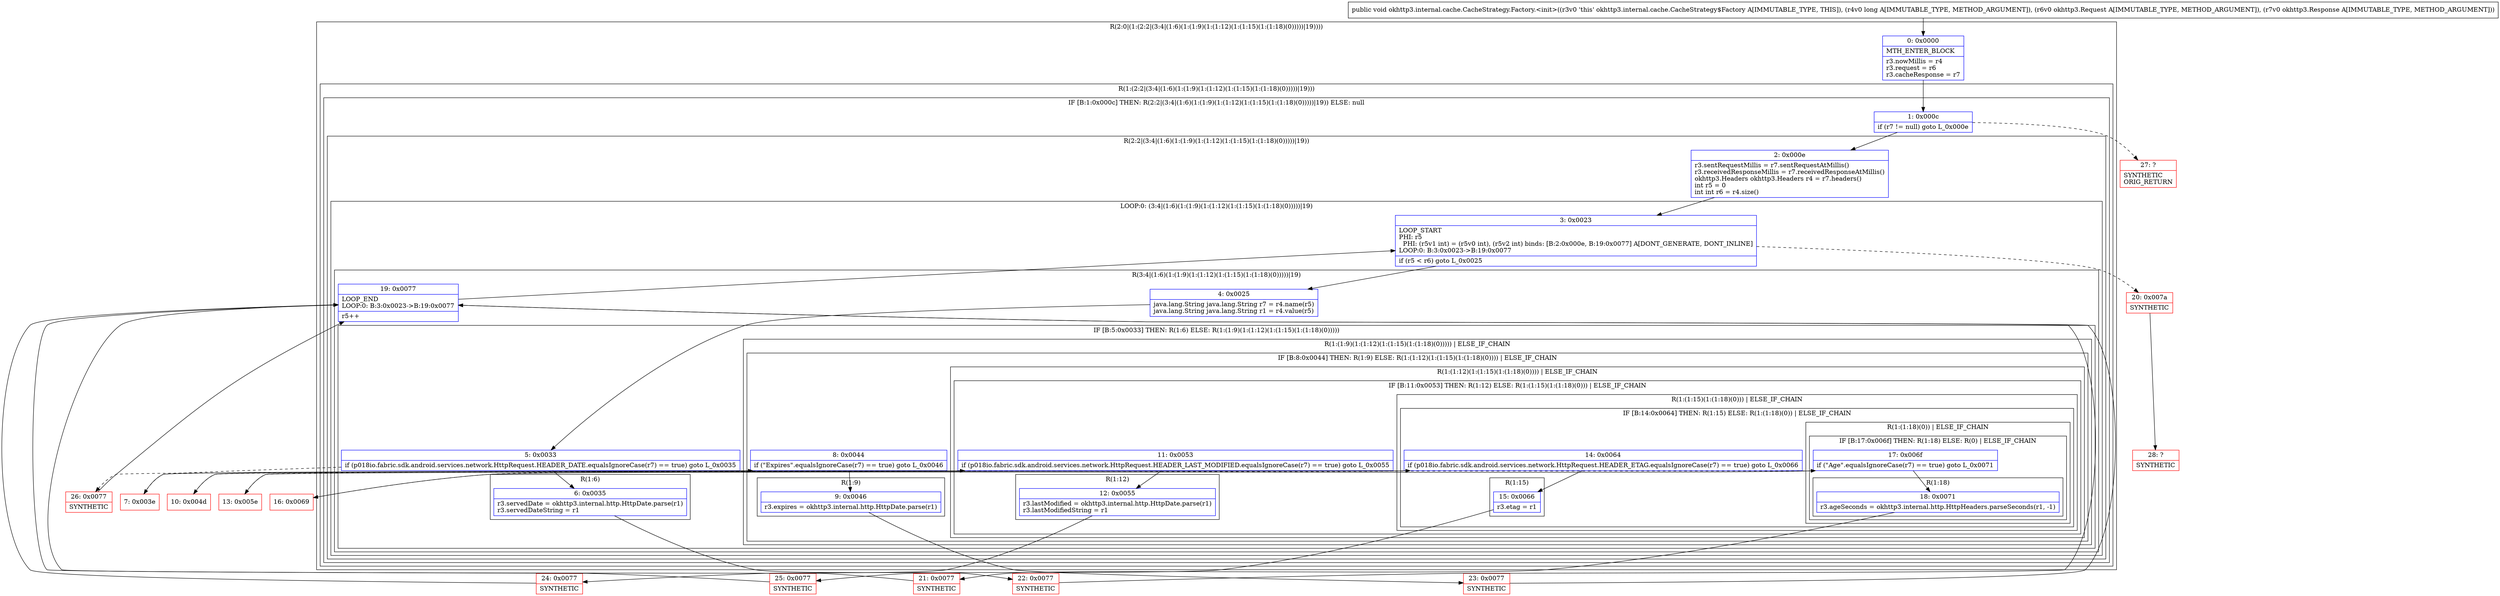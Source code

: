 digraph "CFG forokhttp3.internal.cache.CacheStrategy.Factory.\<init\>(JLokhttp3\/Request;Lokhttp3\/Response;)V" {
subgraph cluster_Region_1651413337 {
label = "R(2:0|(1:(2:2|(3:4|(1:6)(1:(1:9)(1:(1:12)(1:(1:15)(1:(1:18)(0)))))|19))))";
node [shape=record,color=blue];
Node_0 [shape=record,label="{0\:\ 0x0000|MTH_ENTER_BLOCK\l|r3.nowMillis = r4\lr3.request = r6\lr3.cacheResponse = r7\l}"];
subgraph cluster_Region_1802131776 {
label = "R(1:(2:2|(3:4|(1:6)(1:(1:9)(1:(1:12)(1:(1:15)(1:(1:18)(0)))))|19)))";
node [shape=record,color=blue];
subgraph cluster_IfRegion_299381330 {
label = "IF [B:1:0x000c] THEN: R(2:2|(3:4|(1:6)(1:(1:9)(1:(1:12)(1:(1:15)(1:(1:18)(0)))))|19)) ELSE: null";
node [shape=record,color=blue];
Node_1 [shape=record,label="{1\:\ 0x000c|if (r7 != null) goto L_0x000e\l}"];
subgraph cluster_Region_990944914 {
label = "R(2:2|(3:4|(1:6)(1:(1:9)(1:(1:12)(1:(1:15)(1:(1:18)(0)))))|19))";
node [shape=record,color=blue];
Node_2 [shape=record,label="{2\:\ 0x000e|r3.sentRequestMillis = r7.sentRequestAtMillis()\lr3.receivedResponseMillis = r7.receivedResponseAtMillis()\lokhttp3.Headers okhttp3.Headers r4 = r7.headers()\lint r5 = 0\lint int r6 = r4.size()\l}"];
subgraph cluster_LoopRegion_1472160533 {
label = "LOOP:0: (3:4|(1:6)(1:(1:9)(1:(1:12)(1:(1:15)(1:(1:18)(0)))))|19)";
node [shape=record,color=blue];
Node_3 [shape=record,label="{3\:\ 0x0023|LOOP_START\lPHI: r5 \l  PHI: (r5v1 int) = (r5v0 int), (r5v2 int) binds: [B:2:0x000e, B:19:0x0077] A[DONT_GENERATE, DONT_INLINE]\lLOOP:0: B:3:0x0023\-\>B:19:0x0077\l|if (r5 \< r6) goto L_0x0025\l}"];
subgraph cluster_Region_760036192 {
label = "R(3:4|(1:6)(1:(1:9)(1:(1:12)(1:(1:15)(1:(1:18)(0)))))|19)";
node [shape=record,color=blue];
Node_4 [shape=record,label="{4\:\ 0x0025|java.lang.String java.lang.String r7 = r4.name(r5)\ljava.lang.String java.lang.String r1 = r4.value(r5)\l}"];
subgraph cluster_IfRegion_387637477 {
label = "IF [B:5:0x0033] THEN: R(1:6) ELSE: R(1:(1:9)(1:(1:12)(1:(1:15)(1:(1:18)(0)))))";
node [shape=record,color=blue];
Node_5 [shape=record,label="{5\:\ 0x0033|if (p018io.fabric.sdk.android.services.network.HttpRequest.HEADER_DATE.equalsIgnoreCase(r7) == true) goto L_0x0035\l}"];
subgraph cluster_Region_543212001 {
label = "R(1:6)";
node [shape=record,color=blue];
Node_6 [shape=record,label="{6\:\ 0x0035|r3.servedDate = okhttp3.internal.http.HttpDate.parse(r1)\lr3.servedDateString = r1\l}"];
}
subgraph cluster_Region_2053631648 {
label = "R(1:(1:9)(1:(1:12)(1:(1:15)(1:(1:18)(0))))) | ELSE_IF_CHAIN\l";
node [shape=record,color=blue];
subgraph cluster_IfRegion_675350682 {
label = "IF [B:8:0x0044] THEN: R(1:9) ELSE: R(1:(1:12)(1:(1:15)(1:(1:18)(0)))) | ELSE_IF_CHAIN\l";
node [shape=record,color=blue];
Node_8 [shape=record,label="{8\:\ 0x0044|if (\"Expires\".equalsIgnoreCase(r7) == true) goto L_0x0046\l}"];
subgraph cluster_Region_1359263964 {
label = "R(1:9)";
node [shape=record,color=blue];
Node_9 [shape=record,label="{9\:\ 0x0046|r3.expires = okhttp3.internal.http.HttpDate.parse(r1)\l}"];
}
subgraph cluster_Region_1813335276 {
label = "R(1:(1:12)(1:(1:15)(1:(1:18)(0)))) | ELSE_IF_CHAIN\l";
node [shape=record,color=blue];
subgraph cluster_IfRegion_1813229769 {
label = "IF [B:11:0x0053] THEN: R(1:12) ELSE: R(1:(1:15)(1:(1:18)(0))) | ELSE_IF_CHAIN\l";
node [shape=record,color=blue];
Node_11 [shape=record,label="{11\:\ 0x0053|if (p018io.fabric.sdk.android.services.network.HttpRequest.HEADER_LAST_MODIFIED.equalsIgnoreCase(r7) == true) goto L_0x0055\l}"];
subgraph cluster_Region_1469472528 {
label = "R(1:12)";
node [shape=record,color=blue];
Node_12 [shape=record,label="{12\:\ 0x0055|r3.lastModified = okhttp3.internal.http.HttpDate.parse(r1)\lr3.lastModifiedString = r1\l}"];
}
subgraph cluster_Region_1426897015 {
label = "R(1:(1:15)(1:(1:18)(0))) | ELSE_IF_CHAIN\l";
node [shape=record,color=blue];
subgraph cluster_IfRegion_1075368341 {
label = "IF [B:14:0x0064] THEN: R(1:15) ELSE: R(1:(1:18)(0)) | ELSE_IF_CHAIN\l";
node [shape=record,color=blue];
Node_14 [shape=record,label="{14\:\ 0x0064|if (p018io.fabric.sdk.android.services.network.HttpRequest.HEADER_ETAG.equalsIgnoreCase(r7) == true) goto L_0x0066\l}"];
subgraph cluster_Region_2141106589 {
label = "R(1:15)";
node [shape=record,color=blue];
Node_15 [shape=record,label="{15\:\ 0x0066|r3.etag = r1\l}"];
}
subgraph cluster_Region_93735462 {
label = "R(1:(1:18)(0)) | ELSE_IF_CHAIN\l";
node [shape=record,color=blue];
subgraph cluster_IfRegion_12917947 {
label = "IF [B:17:0x006f] THEN: R(1:18) ELSE: R(0) | ELSE_IF_CHAIN\l";
node [shape=record,color=blue];
Node_17 [shape=record,label="{17\:\ 0x006f|if (\"Age\".equalsIgnoreCase(r7) == true) goto L_0x0071\l}"];
subgraph cluster_Region_1498880070 {
label = "R(1:18)";
node [shape=record,color=blue];
Node_18 [shape=record,label="{18\:\ 0x0071|r3.ageSeconds = okhttp3.internal.http.HttpHeaders.parseSeconds(r1, \-1)\l}"];
}
subgraph cluster_Region_1078048474 {
label = "R(0)";
node [shape=record,color=blue];
}
}
}
}
}
}
}
}
}
}
Node_19 [shape=record,label="{19\:\ 0x0077|LOOP_END\lLOOP:0: B:3:0x0023\-\>B:19:0x0077\l|r5++\l}"];
}
}
}
}
}
}
Node_7 [shape=record,color=red,label="{7\:\ 0x003e}"];
Node_10 [shape=record,color=red,label="{10\:\ 0x004d}"];
Node_13 [shape=record,color=red,label="{13\:\ 0x005e}"];
Node_16 [shape=record,color=red,label="{16\:\ 0x0069}"];
Node_20 [shape=record,color=red,label="{20\:\ 0x007a|SYNTHETIC\l}"];
Node_21 [shape=record,color=red,label="{21\:\ 0x0077|SYNTHETIC\l}"];
Node_22 [shape=record,color=red,label="{22\:\ 0x0077|SYNTHETIC\l}"];
Node_23 [shape=record,color=red,label="{23\:\ 0x0077|SYNTHETIC\l}"];
Node_24 [shape=record,color=red,label="{24\:\ 0x0077|SYNTHETIC\l}"];
Node_25 [shape=record,color=red,label="{25\:\ 0x0077|SYNTHETIC\l}"];
Node_26 [shape=record,color=red,label="{26\:\ 0x0077|SYNTHETIC\l}"];
Node_27 [shape=record,color=red,label="{27\:\ ?|SYNTHETIC\lORIG_RETURN\l}"];
Node_28 [shape=record,color=red,label="{28\:\ ?|SYNTHETIC\l}"];
MethodNode[shape=record,label="{public void okhttp3.internal.cache.CacheStrategy.Factory.\<init\>((r3v0 'this' okhttp3.internal.cache.CacheStrategy$Factory A[IMMUTABLE_TYPE, THIS]), (r4v0 long A[IMMUTABLE_TYPE, METHOD_ARGUMENT]), (r6v0 okhttp3.Request A[IMMUTABLE_TYPE, METHOD_ARGUMENT]), (r7v0 okhttp3.Response A[IMMUTABLE_TYPE, METHOD_ARGUMENT])) }"];
MethodNode -> Node_0;
Node_0 -> Node_1;
Node_1 -> Node_2;
Node_1 -> Node_27[style=dashed];
Node_2 -> Node_3;
Node_3 -> Node_4;
Node_3 -> Node_20[style=dashed];
Node_4 -> Node_5;
Node_5 -> Node_6;
Node_5 -> Node_7[style=dashed];
Node_6 -> Node_22;
Node_8 -> Node_9;
Node_8 -> Node_10[style=dashed];
Node_9 -> Node_23;
Node_11 -> Node_12;
Node_11 -> Node_13[style=dashed];
Node_12 -> Node_24;
Node_14 -> Node_15;
Node_14 -> Node_16[style=dashed];
Node_15 -> Node_25;
Node_17 -> Node_18;
Node_17 -> Node_26[style=dashed];
Node_18 -> Node_21;
Node_19 -> Node_3;
Node_7 -> Node_8;
Node_10 -> Node_11;
Node_13 -> Node_14;
Node_16 -> Node_17;
Node_20 -> Node_28;
Node_21 -> Node_19;
Node_22 -> Node_19;
Node_23 -> Node_19;
Node_24 -> Node_19;
Node_25 -> Node_19;
Node_26 -> Node_19;
}

